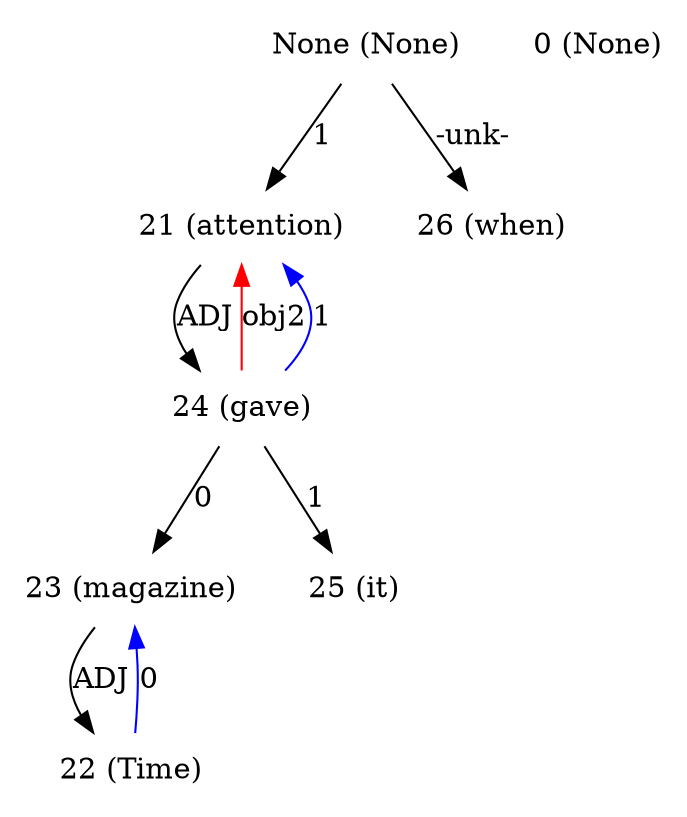 digraph G{
edge [dir=forward]
node [shape=plaintext]

None [label="None (None)"]
None -> 21 [label="1"]
None [label="None (None)"]
None -> 26 [label="-unk-"]
0 [label="0 (None)"]
21 [label="21 (attention)"]
24 -> 21 [label="obj2", color="red"]
21 -> 24 [label="ADJ"]
22 [label="22 (Time)"]
22 -> 23 [label="0", color="blue"]
23 [label="23 (magazine)"]
23 -> 22 [label="ADJ"]
24 [label="24 (gave)"]
24 -> 25 [label="1"]
24 -> 21 [label="1", color="blue"]
24 -> 23 [label="0"]
25 [label="25 (it)"]
26 [label="26 (when)"]
}
